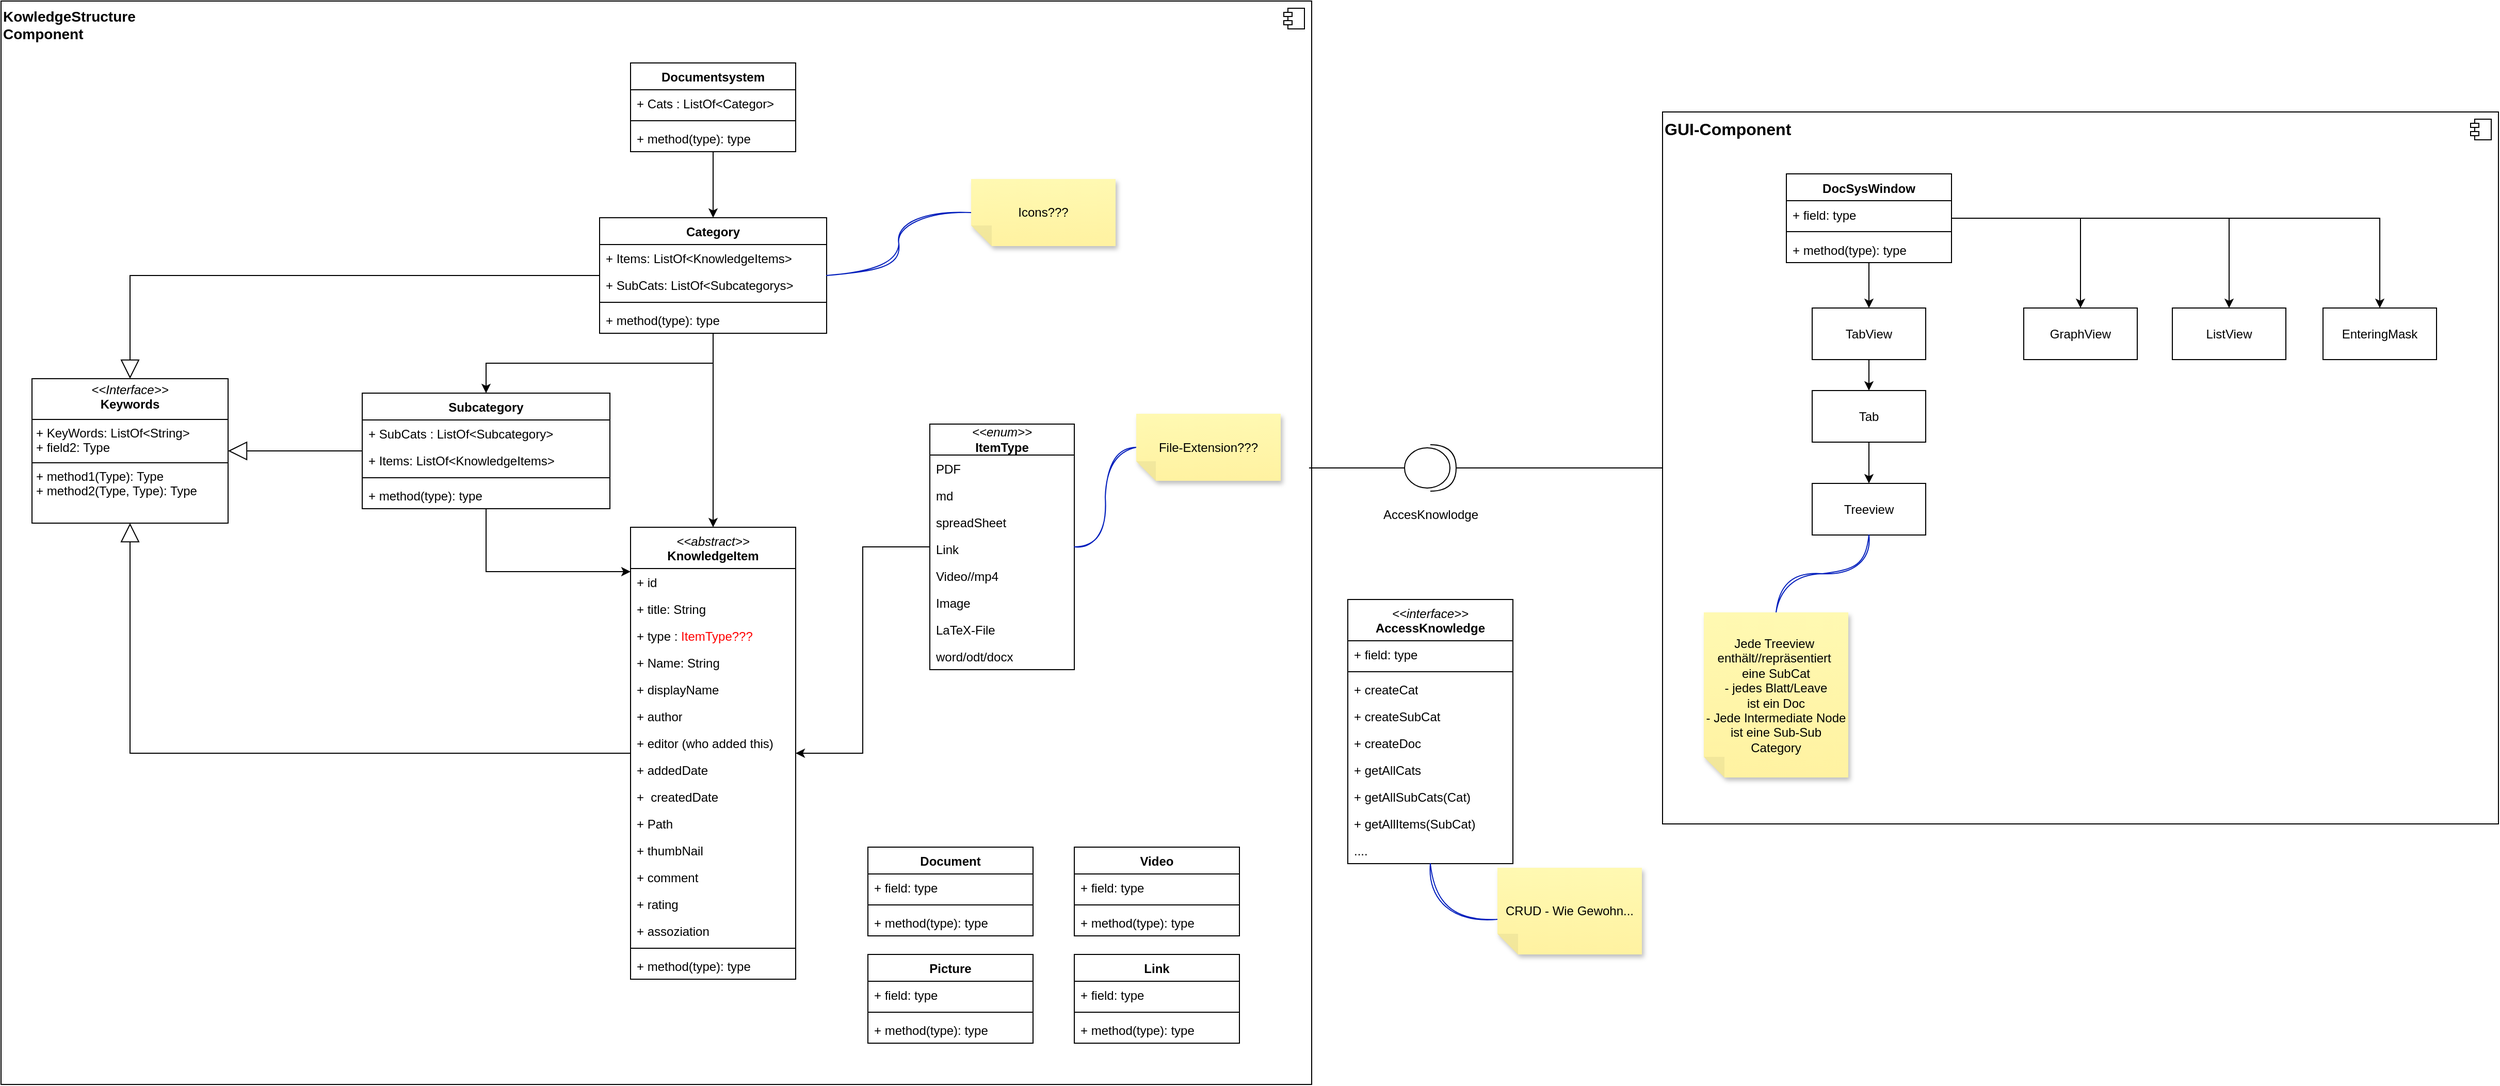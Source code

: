 <mxfile version="27.0.9">
  <diagram name="Seite-1" id="yLauqGtEL20_dk4bu9VN">
    <mxGraphModel dx="2328" dy="885" grid="1" gridSize="10" guides="1" tooltips="1" connect="1" arrows="1" fold="1" page="1" pageScale="1" pageWidth="827" pageHeight="1169" math="0" shadow="0">
      <root>
        <mxCell id="0" />
        <mxCell id="1" parent="0" />
        <mxCell id="9ssjWI3ar4-HtduCT_08-102" value="" style="group" vertex="1" connectable="0" parent="1">
          <mxGeometry x="1350" y="217.5" width="810" height="690" as="geometry" />
        </mxCell>
        <mxCell id="9ssjWI3ar4-HtduCT_08-100" value="&lt;b&gt;&lt;font style=&quot;font-size: 16px;&quot;&gt;GUI-Component&lt;/font&gt;&lt;/b&gt;" style="html=1;dropTarget=0;whiteSpace=wrap;align=left;verticalAlign=top;" vertex="1" parent="9ssjWI3ar4-HtduCT_08-102">
          <mxGeometry width="810" height="690" as="geometry" />
        </mxCell>
        <mxCell id="9ssjWI3ar4-HtduCT_08-101" value="" style="shape=module;jettyWidth=8;jettyHeight=4;" vertex="1" parent="9ssjWI3ar4-HtduCT_08-100">
          <mxGeometry x="1" width="20" height="20" relative="1" as="geometry">
            <mxPoint x="-27" y="7" as="offset" />
          </mxGeometry>
        </mxCell>
        <mxCell id="9ssjWI3ar4-HtduCT_08-85" style="edgeStyle=orthogonalEdgeStyle;rounded=0;orthogonalLoop=1;jettySize=auto;html=1;" edge="1" parent="9ssjWI3ar4-HtduCT_08-102" source="9ssjWI3ar4-HtduCT_08-78" target="9ssjWI3ar4-HtduCT_08-82">
          <mxGeometry relative="1" as="geometry" />
        </mxCell>
        <mxCell id="9ssjWI3ar4-HtduCT_08-90" style="edgeStyle=orthogonalEdgeStyle;rounded=0;orthogonalLoop=1;jettySize=auto;html=1;" edge="1" parent="9ssjWI3ar4-HtduCT_08-102" source="9ssjWI3ar4-HtduCT_08-78" target="9ssjWI3ar4-HtduCT_08-89">
          <mxGeometry relative="1" as="geometry" />
        </mxCell>
        <mxCell id="9ssjWI3ar4-HtduCT_08-94" style="edgeStyle=orthogonalEdgeStyle;rounded=0;orthogonalLoop=1;jettySize=auto;html=1;" edge="1" parent="9ssjWI3ar4-HtduCT_08-102" source="9ssjWI3ar4-HtduCT_08-78" target="9ssjWI3ar4-HtduCT_08-93">
          <mxGeometry relative="1" as="geometry" />
        </mxCell>
        <mxCell id="9ssjWI3ar4-HtduCT_08-96" style="edgeStyle=orthogonalEdgeStyle;rounded=0;orthogonalLoop=1;jettySize=auto;html=1;" edge="1" parent="9ssjWI3ar4-HtduCT_08-102" source="9ssjWI3ar4-HtduCT_08-78" target="9ssjWI3ar4-HtduCT_08-95">
          <mxGeometry relative="1" as="geometry" />
        </mxCell>
        <mxCell id="9ssjWI3ar4-HtduCT_08-78" value="DocSysWindow" style="swimlane;fontStyle=1;align=center;verticalAlign=top;childLayout=stackLayout;horizontal=1;startSize=26;horizontalStack=0;resizeParent=1;resizeParentMax=0;resizeLast=0;collapsible=1;marginBottom=0;whiteSpace=wrap;html=1;" vertex="1" parent="9ssjWI3ar4-HtduCT_08-102">
          <mxGeometry x="120" y="60" width="160" height="86" as="geometry" />
        </mxCell>
        <mxCell id="9ssjWI3ar4-HtduCT_08-79" value="+ field: type" style="text;strokeColor=none;fillColor=none;align=left;verticalAlign=top;spacingLeft=4;spacingRight=4;overflow=hidden;rotatable=0;points=[[0,0.5],[1,0.5]];portConstraint=eastwest;whiteSpace=wrap;html=1;" vertex="1" parent="9ssjWI3ar4-HtduCT_08-78">
          <mxGeometry y="26" width="160" height="26" as="geometry" />
        </mxCell>
        <mxCell id="9ssjWI3ar4-HtduCT_08-80" value="" style="line;strokeWidth=1;fillColor=none;align=left;verticalAlign=middle;spacingTop=-1;spacingLeft=3;spacingRight=3;rotatable=0;labelPosition=right;points=[];portConstraint=eastwest;strokeColor=inherit;" vertex="1" parent="9ssjWI3ar4-HtduCT_08-78">
          <mxGeometry y="52" width="160" height="8" as="geometry" />
        </mxCell>
        <mxCell id="9ssjWI3ar4-HtduCT_08-81" value="+ method(type): type" style="text;strokeColor=none;fillColor=none;align=left;verticalAlign=top;spacingLeft=4;spacingRight=4;overflow=hidden;rotatable=0;points=[[0,0.5],[1,0.5]];portConstraint=eastwest;whiteSpace=wrap;html=1;" vertex="1" parent="9ssjWI3ar4-HtduCT_08-78">
          <mxGeometry y="60" width="160" height="26" as="geometry" />
        </mxCell>
        <mxCell id="9ssjWI3ar4-HtduCT_08-86" style="edgeStyle=orthogonalEdgeStyle;rounded=0;orthogonalLoop=1;jettySize=auto;html=1;" edge="1" parent="9ssjWI3ar4-HtduCT_08-102" source="9ssjWI3ar4-HtduCT_08-82" target="9ssjWI3ar4-HtduCT_08-83">
          <mxGeometry relative="1" as="geometry" />
        </mxCell>
        <mxCell id="9ssjWI3ar4-HtduCT_08-82" value="TabView" style="html=1;whiteSpace=wrap;" vertex="1" parent="9ssjWI3ar4-HtduCT_08-102">
          <mxGeometry x="145" y="190" width="110" height="50" as="geometry" />
        </mxCell>
        <mxCell id="9ssjWI3ar4-HtduCT_08-87" style="edgeStyle=orthogonalEdgeStyle;rounded=0;orthogonalLoop=1;jettySize=auto;html=1;" edge="1" parent="9ssjWI3ar4-HtduCT_08-102" source="9ssjWI3ar4-HtduCT_08-83" target="9ssjWI3ar4-HtduCT_08-84">
          <mxGeometry relative="1" as="geometry" />
        </mxCell>
        <mxCell id="9ssjWI3ar4-HtduCT_08-83" value="Tab" style="html=1;whiteSpace=wrap;" vertex="1" parent="9ssjWI3ar4-HtduCT_08-102">
          <mxGeometry x="145" y="270" width="110" height="50" as="geometry" />
        </mxCell>
        <mxCell id="9ssjWI3ar4-HtduCT_08-84" value="Treeview" style="html=1;whiteSpace=wrap;" vertex="1" parent="9ssjWI3ar4-HtduCT_08-102">
          <mxGeometry x="145" y="360" width="110" height="50" as="geometry" />
        </mxCell>
        <mxCell id="9ssjWI3ar4-HtduCT_08-91" style="rounded=0;orthogonalLoop=1;jettySize=auto;html=1;endArrow=none;startFill=0;edgeStyle=orthogonalEdgeStyle;curved=1;fillColor=#0050ef;strokeColor=#001DBC;sketch=1;curveFitting=1;jiggle=2;" edge="1" parent="9ssjWI3ar4-HtduCT_08-102" source="9ssjWI3ar4-HtduCT_08-88" target="9ssjWI3ar4-HtduCT_08-84">
          <mxGeometry relative="1" as="geometry" />
        </mxCell>
        <mxCell id="9ssjWI3ar4-HtduCT_08-88" value="Jede Treeview&amp;nbsp;&lt;div&gt;enthält//repräsentiert&amp;nbsp;&lt;/div&gt;&lt;div&gt;eine SubCat&lt;/div&gt;&lt;div&gt;- jedes Blatt/Leave&lt;/div&gt;&lt;div&gt;ist ein Doc&lt;/div&gt;&lt;div&gt;- Jede Intermediate Node ist eine Sub-Sub Category&lt;/div&gt;" style="shape=note;whiteSpace=wrap;html=1;backgroundOutline=1;fontColor=#000000;darkOpacity=0.05;fillColor=#FFF9B2;strokeColor=none;fillStyle=solid;direction=west;gradientDirection=north;gradientColor=#FFF2A1;shadow=1;size=20;pointerEvents=1;" vertex="1" parent="9ssjWI3ar4-HtduCT_08-102">
          <mxGeometry x="40" y="485" width="140" height="160" as="geometry" />
        </mxCell>
        <mxCell id="9ssjWI3ar4-HtduCT_08-89" value="GraphView" style="html=1;whiteSpace=wrap;" vertex="1" parent="9ssjWI3ar4-HtduCT_08-102">
          <mxGeometry x="350" y="190" width="110" height="50" as="geometry" />
        </mxCell>
        <mxCell id="9ssjWI3ar4-HtduCT_08-93" value="ListView" style="html=1;whiteSpace=wrap;" vertex="1" parent="9ssjWI3ar4-HtduCT_08-102">
          <mxGeometry x="494" y="190" width="110" height="50" as="geometry" />
        </mxCell>
        <mxCell id="9ssjWI3ar4-HtduCT_08-95" value="EnteringMask" style="html=1;whiteSpace=wrap;" vertex="1" parent="9ssjWI3ar4-HtduCT_08-102">
          <mxGeometry x="640" y="190" width="110" height="50" as="geometry" />
        </mxCell>
        <mxCell id="9ssjWI3ar4-HtduCT_08-103" value="" style="group" vertex="1" connectable="0" parent="1">
          <mxGeometry x="-260" y="110" width="1270" height="1050" as="geometry" />
        </mxCell>
        <mxCell id="9ssjWI3ar4-HtduCT_08-76" value="&lt;font style=&quot;font-size: 14px;&quot;&gt;&lt;b&gt;KowledgeStructure&lt;/b&gt;&lt;/font&gt;&lt;div&gt;&lt;font style=&quot;font-size: 14px;&quot;&gt;&lt;b&gt;Component&lt;/b&gt;&lt;/font&gt;&lt;/div&gt;" style="html=1;dropTarget=0;whiteSpace=wrap;align=left;verticalAlign=top;" vertex="1" parent="9ssjWI3ar4-HtduCT_08-103">
          <mxGeometry width="1270" height="1050" as="geometry" />
        </mxCell>
        <mxCell id="9ssjWI3ar4-HtduCT_08-77" value="" style="shape=module;jettyWidth=8;jettyHeight=4;" vertex="1" parent="9ssjWI3ar4-HtduCT_08-76">
          <mxGeometry x="1" width="20" height="20" relative="1" as="geometry">
            <mxPoint x="-27" y="7" as="offset" />
          </mxGeometry>
        </mxCell>
        <mxCell id="9ssjWI3ar4-HtduCT_08-33" style="edgeStyle=orthogonalEdgeStyle;rounded=0;orthogonalLoop=1;jettySize=auto;html=1;" edge="1" parent="9ssjWI3ar4-HtduCT_08-103" source="9ssjWI3ar4-HtduCT_08-1" target="9ssjWI3ar4-HtduCT_08-5">
          <mxGeometry relative="1" as="geometry" />
        </mxCell>
        <mxCell id="9ssjWI3ar4-HtduCT_08-1" value="Documentsystem" style="swimlane;fontStyle=1;align=center;verticalAlign=top;childLayout=stackLayout;horizontal=1;startSize=26;horizontalStack=0;resizeParent=1;resizeParentMax=0;resizeLast=0;collapsible=1;marginBottom=0;whiteSpace=wrap;html=1;" vertex="1" parent="9ssjWI3ar4-HtduCT_08-103">
          <mxGeometry x="610" y="60" width="160" height="86" as="geometry" />
        </mxCell>
        <mxCell id="9ssjWI3ar4-HtduCT_08-2" value="+ Cats : ListOf&amp;lt;Categor&amp;gt;" style="text;strokeColor=none;fillColor=none;align=left;verticalAlign=top;spacingLeft=4;spacingRight=4;overflow=hidden;rotatable=0;points=[[0,0.5],[1,0.5]];portConstraint=eastwest;whiteSpace=wrap;html=1;" vertex="1" parent="9ssjWI3ar4-HtduCT_08-1">
          <mxGeometry y="26" width="160" height="26" as="geometry" />
        </mxCell>
        <mxCell id="9ssjWI3ar4-HtduCT_08-3" value="" style="line;strokeWidth=1;fillColor=none;align=left;verticalAlign=middle;spacingTop=-1;spacingLeft=3;spacingRight=3;rotatable=0;labelPosition=right;points=[];portConstraint=eastwest;strokeColor=inherit;" vertex="1" parent="9ssjWI3ar4-HtduCT_08-1">
          <mxGeometry y="52" width="160" height="8" as="geometry" />
        </mxCell>
        <mxCell id="9ssjWI3ar4-HtduCT_08-4" value="+ method(type): type" style="text;strokeColor=none;fillColor=none;align=left;verticalAlign=top;spacingLeft=4;spacingRight=4;overflow=hidden;rotatable=0;points=[[0,0.5],[1,0.5]];portConstraint=eastwest;whiteSpace=wrap;html=1;" vertex="1" parent="9ssjWI3ar4-HtduCT_08-1">
          <mxGeometry y="60" width="160" height="26" as="geometry" />
        </mxCell>
        <mxCell id="9ssjWI3ar4-HtduCT_08-34" style="edgeStyle=orthogonalEdgeStyle;rounded=0;orthogonalLoop=1;jettySize=auto;html=1;" edge="1" parent="9ssjWI3ar4-HtduCT_08-103" source="9ssjWI3ar4-HtduCT_08-5" target="9ssjWI3ar4-HtduCT_08-13">
          <mxGeometry relative="1" as="geometry" />
        </mxCell>
        <mxCell id="9ssjWI3ar4-HtduCT_08-35" style="edgeStyle=orthogonalEdgeStyle;rounded=0;orthogonalLoop=1;jettySize=auto;html=1;" edge="1" parent="9ssjWI3ar4-HtduCT_08-103" source="9ssjWI3ar4-HtduCT_08-5" target="9ssjWI3ar4-HtduCT_08-9">
          <mxGeometry relative="1" as="geometry" />
        </mxCell>
        <mxCell id="9ssjWI3ar4-HtduCT_08-65" style="edgeStyle=orthogonalEdgeStyle;rounded=0;orthogonalLoop=1;jettySize=auto;html=1;endArrow=block;endFill=0;endSize=16;" edge="1" parent="9ssjWI3ar4-HtduCT_08-103" source="9ssjWI3ar4-HtduCT_08-5" target="9ssjWI3ar4-HtduCT_08-64">
          <mxGeometry relative="1" as="geometry" />
        </mxCell>
        <mxCell id="9ssjWI3ar4-HtduCT_08-5" value="Category" style="swimlane;fontStyle=1;align=center;verticalAlign=top;childLayout=stackLayout;horizontal=1;startSize=26;horizontalStack=0;resizeParent=1;resizeParentMax=0;resizeLast=0;collapsible=1;marginBottom=0;whiteSpace=wrap;html=1;" vertex="1" parent="9ssjWI3ar4-HtduCT_08-103">
          <mxGeometry x="580" y="210" width="220" height="112" as="geometry" />
        </mxCell>
        <mxCell id="9ssjWI3ar4-HtduCT_08-6" value="+ Items: ListOf&amp;lt;KnowledgeItems&amp;gt;" style="text;strokeColor=none;fillColor=none;align=left;verticalAlign=top;spacingLeft=4;spacingRight=4;overflow=hidden;rotatable=0;points=[[0,0.5],[1,0.5]];portConstraint=eastwest;whiteSpace=wrap;html=1;" vertex="1" parent="9ssjWI3ar4-HtduCT_08-5">
          <mxGeometry y="26" width="220" height="26" as="geometry" />
        </mxCell>
        <mxCell id="9ssjWI3ar4-HtduCT_08-36" value="+ SubCats: ListOf&amp;lt;Subcategorys&amp;gt;" style="text;strokeColor=none;fillColor=none;align=left;verticalAlign=top;spacingLeft=4;spacingRight=4;overflow=hidden;rotatable=0;points=[[0,0.5],[1,0.5]];portConstraint=eastwest;whiteSpace=wrap;html=1;" vertex="1" parent="9ssjWI3ar4-HtduCT_08-5">
          <mxGeometry y="52" width="220" height="26" as="geometry" />
        </mxCell>
        <mxCell id="9ssjWI3ar4-HtduCT_08-7" value="" style="line;strokeWidth=1;fillColor=none;align=left;verticalAlign=middle;spacingTop=-1;spacingLeft=3;spacingRight=3;rotatable=0;labelPosition=right;points=[];portConstraint=eastwest;strokeColor=inherit;" vertex="1" parent="9ssjWI3ar4-HtduCT_08-5">
          <mxGeometry y="78" width="220" height="8" as="geometry" />
        </mxCell>
        <mxCell id="9ssjWI3ar4-HtduCT_08-8" value="+ method(type): type" style="text;strokeColor=none;fillColor=none;align=left;verticalAlign=top;spacingLeft=4;spacingRight=4;overflow=hidden;rotatable=0;points=[[0,0.5],[1,0.5]];portConstraint=eastwest;whiteSpace=wrap;html=1;" vertex="1" parent="9ssjWI3ar4-HtduCT_08-5">
          <mxGeometry y="86" width="220" height="26" as="geometry" />
        </mxCell>
        <mxCell id="9ssjWI3ar4-HtduCT_08-38" style="edgeStyle=orthogonalEdgeStyle;rounded=0;orthogonalLoop=1;jettySize=auto;html=1;" edge="1" parent="9ssjWI3ar4-HtduCT_08-103" source="9ssjWI3ar4-HtduCT_08-9" target="9ssjWI3ar4-HtduCT_08-13">
          <mxGeometry relative="1" as="geometry">
            <Array as="points">
              <mxPoint x="470" y="553" />
            </Array>
          </mxGeometry>
        </mxCell>
        <mxCell id="9ssjWI3ar4-HtduCT_08-66" style="edgeStyle=orthogonalEdgeStyle;rounded=0;orthogonalLoop=1;jettySize=auto;html=1;endArrow=block;endFill=0;endSize=16;" edge="1" parent="9ssjWI3ar4-HtduCT_08-103" source="9ssjWI3ar4-HtduCT_08-9" target="9ssjWI3ar4-HtduCT_08-64">
          <mxGeometry relative="1" as="geometry" />
        </mxCell>
        <mxCell id="9ssjWI3ar4-HtduCT_08-9" value="Subcategory" style="swimlane;fontStyle=1;align=center;verticalAlign=top;childLayout=stackLayout;horizontal=1;startSize=26;horizontalStack=0;resizeParent=1;resizeParentMax=0;resizeLast=0;collapsible=1;marginBottom=0;whiteSpace=wrap;html=1;" vertex="1" parent="9ssjWI3ar4-HtduCT_08-103">
          <mxGeometry x="350" y="380" width="240" height="112" as="geometry" />
        </mxCell>
        <mxCell id="9ssjWI3ar4-HtduCT_08-10" value="+ SubCats : ListOf&amp;lt;Subcategory&amp;gt;" style="text;strokeColor=none;fillColor=none;align=left;verticalAlign=top;spacingLeft=4;spacingRight=4;overflow=hidden;rotatable=0;points=[[0,0.5],[1,0.5]];portConstraint=eastwest;whiteSpace=wrap;html=1;" vertex="1" parent="9ssjWI3ar4-HtduCT_08-9">
          <mxGeometry y="26" width="240" height="26" as="geometry" />
        </mxCell>
        <mxCell id="9ssjWI3ar4-HtduCT_08-37" value="+ Items: ListOf&amp;lt;KnowledgeItems&amp;gt;" style="text;strokeColor=none;fillColor=none;align=left;verticalAlign=top;spacingLeft=4;spacingRight=4;overflow=hidden;rotatable=0;points=[[0,0.5],[1,0.5]];portConstraint=eastwest;whiteSpace=wrap;html=1;" vertex="1" parent="9ssjWI3ar4-HtduCT_08-9">
          <mxGeometry y="52" width="240" height="26" as="geometry" />
        </mxCell>
        <mxCell id="9ssjWI3ar4-HtduCT_08-11" value="" style="line;strokeWidth=1;fillColor=none;align=left;verticalAlign=middle;spacingTop=-1;spacingLeft=3;spacingRight=3;rotatable=0;labelPosition=right;points=[];portConstraint=eastwest;strokeColor=inherit;" vertex="1" parent="9ssjWI3ar4-HtduCT_08-9">
          <mxGeometry y="78" width="240" height="8" as="geometry" />
        </mxCell>
        <mxCell id="9ssjWI3ar4-HtduCT_08-12" value="+ method(type): type" style="text;strokeColor=none;fillColor=none;align=left;verticalAlign=top;spacingLeft=4;spacingRight=4;overflow=hidden;rotatable=0;points=[[0,0.5],[1,0.5]];portConstraint=eastwest;whiteSpace=wrap;html=1;" vertex="1" parent="9ssjWI3ar4-HtduCT_08-9">
          <mxGeometry y="86" width="240" height="26" as="geometry" />
        </mxCell>
        <mxCell id="9ssjWI3ar4-HtduCT_08-67" style="edgeStyle=orthogonalEdgeStyle;rounded=0;orthogonalLoop=1;jettySize=auto;html=1;endArrow=block;endFill=0;endSize=16;" edge="1" parent="9ssjWI3ar4-HtduCT_08-103" source="9ssjWI3ar4-HtduCT_08-13" target="9ssjWI3ar4-HtduCT_08-64">
          <mxGeometry relative="1" as="geometry" />
        </mxCell>
        <mxCell id="9ssjWI3ar4-HtduCT_08-13" value="&lt;div&gt;&lt;i style=&quot;font-weight: normal;&quot;&gt;&amp;lt;&amp;lt;abstract&amp;gt;&amp;gt;&lt;/i&gt;&lt;/div&gt;KnowledgeItem" style="swimlane;fontStyle=1;align=center;verticalAlign=top;childLayout=stackLayout;horizontal=1;startSize=40;horizontalStack=0;resizeParent=1;resizeParentMax=0;resizeLast=0;collapsible=1;marginBottom=0;whiteSpace=wrap;html=1;" vertex="1" parent="9ssjWI3ar4-HtduCT_08-103">
          <mxGeometry x="610" y="510" width="160" height="438" as="geometry" />
        </mxCell>
        <mxCell id="9ssjWI3ar4-HtduCT_08-52" value="+ id" style="text;strokeColor=none;fillColor=none;align=left;verticalAlign=top;spacingLeft=4;spacingRight=4;overflow=hidden;rotatable=0;points=[[0,0.5],[1,0.5]];portConstraint=eastwest;whiteSpace=wrap;html=1;" vertex="1" parent="9ssjWI3ar4-HtduCT_08-13">
          <mxGeometry y="40" width="160" height="26" as="geometry" />
        </mxCell>
        <mxCell id="9ssjWI3ar4-HtduCT_08-14" value="+ title: String" style="text;strokeColor=none;fillColor=none;align=left;verticalAlign=top;spacingLeft=4;spacingRight=4;overflow=hidden;rotatable=0;points=[[0,0.5],[1,0.5]];portConstraint=eastwest;whiteSpace=wrap;html=1;" vertex="1" parent="9ssjWI3ar4-HtduCT_08-13">
          <mxGeometry y="66" width="160" height="26" as="geometry" />
        </mxCell>
        <mxCell id="9ssjWI3ar4-HtduCT_08-39" value="+ type : &lt;font style=&quot;color: rgb(255, 0, 0);&quot;&gt;ItemType???&lt;/font&gt;" style="text;strokeColor=none;fillColor=none;align=left;verticalAlign=top;spacingLeft=4;spacingRight=4;overflow=hidden;rotatable=0;points=[[0,0.5],[1,0.5]];portConstraint=eastwest;whiteSpace=wrap;html=1;" vertex="1" parent="9ssjWI3ar4-HtduCT_08-13">
          <mxGeometry y="92" width="160" height="26" as="geometry" />
        </mxCell>
        <mxCell id="9ssjWI3ar4-HtduCT_08-50" value="+ Name: String" style="text;strokeColor=none;fillColor=none;align=left;verticalAlign=top;spacingLeft=4;spacingRight=4;overflow=hidden;rotatable=0;points=[[0,0.5],[1,0.5]];portConstraint=eastwest;whiteSpace=wrap;html=1;" vertex="1" parent="9ssjWI3ar4-HtduCT_08-13">
          <mxGeometry y="118" width="160" height="26" as="geometry" />
        </mxCell>
        <mxCell id="9ssjWI3ar4-HtduCT_08-51" value="+ displayName" style="text;strokeColor=none;fillColor=none;align=left;verticalAlign=top;spacingLeft=4;spacingRight=4;overflow=hidden;rotatable=0;points=[[0,0.5],[1,0.5]];portConstraint=eastwest;whiteSpace=wrap;html=1;" vertex="1" parent="9ssjWI3ar4-HtduCT_08-13">
          <mxGeometry y="144" width="160" height="26" as="geometry" />
        </mxCell>
        <mxCell id="9ssjWI3ar4-HtduCT_08-53" value="+ author" style="text;strokeColor=none;fillColor=none;align=left;verticalAlign=top;spacingLeft=4;spacingRight=4;overflow=hidden;rotatable=0;points=[[0,0.5],[1,0.5]];portConstraint=eastwest;whiteSpace=wrap;html=1;" vertex="1" parent="9ssjWI3ar4-HtduCT_08-13">
          <mxGeometry y="170" width="160" height="26" as="geometry" />
        </mxCell>
        <mxCell id="9ssjWI3ar4-HtduCT_08-57" value="+ editor (who added this)" style="text;strokeColor=none;fillColor=none;align=left;verticalAlign=top;spacingLeft=4;spacingRight=4;overflow=hidden;rotatable=0;points=[[0,0.5],[1,0.5]];portConstraint=eastwest;whiteSpace=wrap;html=1;" vertex="1" parent="9ssjWI3ar4-HtduCT_08-13">
          <mxGeometry y="196" width="160" height="26" as="geometry" />
        </mxCell>
        <mxCell id="9ssjWI3ar4-HtduCT_08-58" value="+ addedDate" style="text;strokeColor=none;fillColor=none;align=left;verticalAlign=top;spacingLeft=4;spacingRight=4;overflow=hidden;rotatable=0;points=[[0,0.5],[1,0.5]];portConstraint=eastwest;whiteSpace=wrap;html=1;" vertex="1" parent="9ssjWI3ar4-HtduCT_08-13">
          <mxGeometry y="222" width="160" height="26" as="geometry" />
        </mxCell>
        <mxCell id="9ssjWI3ar4-HtduCT_08-59" value="+&amp;nbsp; createdDate" style="text;strokeColor=none;fillColor=none;align=left;verticalAlign=top;spacingLeft=4;spacingRight=4;overflow=hidden;rotatable=0;points=[[0,0.5],[1,0.5]];portConstraint=eastwest;whiteSpace=wrap;html=1;" vertex="1" parent="9ssjWI3ar4-HtduCT_08-13">
          <mxGeometry y="248" width="160" height="26" as="geometry" />
        </mxCell>
        <mxCell id="9ssjWI3ar4-HtduCT_08-68" value="+ Path" style="text;strokeColor=none;fillColor=none;align=left;verticalAlign=top;spacingLeft=4;spacingRight=4;overflow=hidden;rotatable=0;points=[[0,0.5],[1,0.5]];portConstraint=eastwest;whiteSpace=wrap;html=1;" vertex="1" parent="9ssjWI3ar4-HtduCT_08-13">
          <mxGeometry y="274" width="160" height="26" as="geometry" />
        </mxCell>
        <mxCell id="9ssjWI3ar4-HtduCT_08-69" value="+ thumbNail" style="text;strokeColor=none;fillColor=none;align=left;verticalAlign=top;spacingLeft=4;spacingRight=4;overflow=hidden;rotatable=0;points=[[0,0.5],[1,0.5]];portConstraint=eastwest;whiteSpace=wrap;html=1;" vertex="1" parent="9ssjWI3ar4-HtduCT_08-13">
          <mxGeometry y="300" width="160" height="26" as="geometry" />
        </mxCell>
        <mxCell id="9ssjWI3ar4-HtduCT_08-70" value="+ comment" style="text;strokeColor=none;fillColor=none;align=left;verticalAlign=top;spacingLeft=4;spacingRight=4;overflow=hidden;rotatable=0;points=[[0,0.5],[1,0.5]];portConstraint=eastwest;whiteSpace=wrap;html=1;" vertex="1" parent="9ssjWI3ar4-HtduCT_08-13">
          <mxGeometry y="326" width="160" height="26" as="geometry" />
        </mxCell>
        <mxCell id="9ssjWI3ar4-HtduCT_08-71" value="+ rating" style="text;strokeColor=none;fillColor=none;align=left;verticalAlign=top;spacingLeft=4;spacingRight=4;overflow=hidden;rotatable=0;points=[[0,0.5],[1,0.5]];portConstraint=eastwest;whiteSpace=wrap;html=1;" vertex="1" parent="9ssjWI3ar4-HtduCT_08-13">
          <mxGeometry y="352" width="160" height="26" as="geometry" />
        </mxCell>
        <mxCell id="9ssjWI3ar4-HtduCT_08-72" value="+ assoziation" style="text;strokeColor=none;fillColor=none;align=left;verticalAlign=top;spacingLeft=4;spacingRight=4;overflow=hidden;rotatable=0;points=[[0,0.5],[1,0.5]];portConstraint=eastwest;whiteSpace=wrap;html=1;" vertex="1" parent="9ssjWI3ar4-HtduCT_08-13">
          <mxGeometry y="378" width="160" height="26" as="geometry" />
        </mxCell>
        <mxCell id="9ssjWI3ar4-HtduCT_08-15" value="" style="line;strokeWidth=1;fillColor=none;align=left;verticalAlign=middle;spacingTop=-1;spacingLeft=3;spacingRight=3;rotatable=0;labelPosition=right;points=[];portConstraint=eastwest;strokeColor=inherit;" vertex="1" parent="9ssjWI3ar4-HtduCT_08-13">
          <mxGeometry y="404" width="160" height="8" as="geometry" />
        </mxCell>
        <mxCell id="9ssjWI3ar4-HtduCT_08-16" value="+ method(type): type" style="text;strokeColor=none;fillColor=none;align=left;verticalAlign=top;spacingLeft=4;spacingRight=4;overflow=hidden;rotatable=0;points=[[0,0.5],[1,0.5]];portConstraint=eastwest;whiteSpace=wrap;html=1;" vertex="1" parent="9ssjWI3ar4-HtduCT_08-13">
          <mxGeometry y="412" width="160" height="26" as="geometry" />
        </mxCell>
        <mxCell id="9ssjWI3ar4-HtduCT_08-17" value="Document" style="swimlane;fontStyle=1;align=center;verticalAlign=top;childLayout=stackLayout;horizontal=1;startSize=26;horizontalStack=0;resizeParent=1;resizeParentMax=0;resizeLast=0;collapsible=1;marginBottom=0;whiteSpace=wrap;html=1;" vertex="1" parent="9ssjWI3ar4-HtduCT_08-103">
          <mxGeometry x="840" y="820" width="160" height="86" as="geometry" />
        </mxCell>
        <mxCell id="9ssjWI3ar4-HtduCT_08-18" value="+ field: type" style="text;strokeColor=none;fillColor=none;align=left;verticalAlign=top;spacingLeft=4;spacingRight=4;overflow=hidden;rotatable=0;points=[[0,0.5],[1,0.5]];portConstraint=eastwest;whiteSpace=wrap;html=1;" vertex="1" parent="9ssjWI3ar4-HtduCT_08-17">
          <mxGeometry y="26" width="160" height="26" as="geometry" />
        </mxCell>
        <mxCell id="9ssjWI3ar4-HtduCT_08-19" value="" style="line;strokeWidth=1;fillColor=none;align=left;verticalAlign=middle;spacingTop=-1;spacingLeft=3;spacingRight=3;rotatable=0;labelPosition=right;points=[];portConstraint=eastwest;strokeColor=inherit;" vertex="1" parent="9ssjWI3ar4-HtduCT_08-17">
          <mxGeometry y="52" width="160" height="8" as="geometry" />
        </mxCell>
        <mxCell id="9ssjWI3ar4-HtduCT_08-20" value="+ method(type): type" style="text;strokeColor=none;fillColor=none;align=left;verticalAlign=top;spacingLeft=4;spacingRight=4;overflow=hidden;rotatable=0;points=[[0,0.5],[1,0.5]];portConstraint=eastwest;whiteSpace=wrap;html=1;" vertex="1" parent="9ssjWI3ar4-HtduCT_08-17">
          <mxGeometry y="60" width="160" height="26" as="geometry" />
        </mxCell>
        <mxCell id="9ssjWI3ar4-HtduCT_08-21" value="Link" style="swimlane;fontStyle=1;align=center;verticalAlign=top;childLayout=stackLayout;horizontal=1;startSize=26;horizontalStack=0;resizeParent=1;resizeParentMax=0;resizeLast=0;collapsible=1;marginBottom=0;whiteSpace=wrap;html=1;" vertex="1" parent="9ssjWI3ar4-HtduCT_08-103">
          <mxGeometry x="1040" y="924" width="160" height="86" as="geometry" />
        </mxCell>
        <mxCell id="9ssjWI3ar4-HtduCT_08-22" value="+ field: type" style="text;strokeColor=none;fillColor=none;align=left;verticalAlign=top;spacingLeft=4;spacingRight=4;overflow=hidden;rotatable=0;points=[[0,0.5],[1,0.5]];portConstraint=eastwest;whiteSpace=wrap;html=1;" vertex="1" parent="9ssjWI3ar4-HtduCT_08-21">
          <mxGeometry y="26" width="160" height="26" as="geometry" />
        </mxCell>
        <mxCell id="9ssjWI3ar4-HtduCT_08-23" value="" style="line;strokeWidth=1;fillColor=none;align=left;verticalAlign=middle;spacingTop=-1;spacingLeft=3;spacingRight=3;rotatable=0;labelPosition=right;points=[];portConstraint=eastwest;strokeColor=inherit;" vertex="1" parent="9ssjWI3ar4-HtduCT_08-21">
          <mxGeometry y="52" width="160" height="8" as="geometry" />
        </mxCell>
        <mxCell id="9ssjWI3ar4-HtduCT_08-24" value="+ method(type): type" style="text;strokeColor=none;fillColor=none;align=left;verticalAlign=top;spacingLeft=4;spacingRight=4;overflow=hidden;rotatable=0;points=[[0,0.5],[1,0.5]];portConstraint=eastwest;whiteSpace=wrap;html=1;" vertex="1" parent="9ssjWI3ar4-HtduCT_08-21">
          <mxGeometry y="60" width="160" height="26" as="geometry" />
        </mxCell>
        <mxCell id="9ssjWI3ar4-HtduCT_08-25" value="Picture" style="swimlane;fontStyle=1;align=center;verticalAlign=top;childLayout=stackLayout;horizontal=1;startSize=26;horizontalStack=0;resizeParent=1;resizeParentMax=0;resizeLast=0;collapsible=1;marginBottom=0;whiteSpace=wrap;html=1;" vertex="1" parent="9ssjWI3ar4-HtduCT_08-103">
          <mxGeometry x="840" y="924" width="160" height="86" as="geometry" />
        </mxCell>
        <mxCell id="9ssjWI3ar4-HtduCT_08-26" value="+ field: type" style="text;strokeColor=none;fillColor=none;align=left;verticalAlign=top;spacingLeft=4;spacingRight=4;overflow=hidden;rotatable=0;points=[[0,0.5],[1,0.5]];portConstraint=eastwest;whiteSpace=wrap;html=1;" vertex="1" parent="9ssjWI3ar4-HtduCT_08-25">
          <mxGeometry y="26" width="160" height="26" as="geometry" />
        </mxCell>
        <mxCell id="9ssjWI3ar4-HtduCT_08-27" value="" style="line;strokeWidth=1;fillColor=none;align=left;verticalAlign=middle;spacingTop=-1;spacingLeft=3;spacingRight=3;rotatable=0;labelPosition=right;points=[];portConstraint=eastwest;strokeColor=inherit;" vertex="1" parent="9ssjWI3ar4-HtduCT_08-25">
          <mxGeometry y="52" width="160" height="8" as="geometry" />
        </mxCell>
        <mxCell id="9ssjWI3ar4-HtduCT_08-28" value="+ method(type): type" style="text;strokeColor=none;fillColor=none;align=left;verticalAlign=top;spacingLeft=4;spacingRight=4;overflow=hidden;rotatable=0;points=[[0,0.5],[1,0.5]];portConstraint=eastwest;whiteSpace=wrap;html=1;" vertex="1" parent="9ssjWI3ar4-HtduCT_08-25">
          <mxGeometry y="60" width="160" height="26" as="geometry" />
        </mxCell>
        <mxCell id="9ssjWI3ar4-HtduCT_08-29" value="Video" style="swimlane;fontStyle=1;align=center;verticalAlign=top;childLayout=stackLayout;horizontal=1;startSize=26;horizontalStack=0;resizeParent=1;resizeParentMax=0;resizeLast=0;collapsible=1;marginBottom=0;whiteSpace=wrap;html=1;" vertex="1" parent="9ssjWI3ar4-HtduCT_08-103">
          <mxGeometry x="1040" y="820" width="160" height="86" as="geometry" />
        </mxCell>
        <mxCell id="9ssjWI3ar4-HtduCT_08-30" value="+ field: type" style="text;strokeColor=none;fillColor=none;align=left;verticalAlign=top;spacingLeft=4;spacingRight=4;overflow=hidden;rotatable=0;points=[[0,0.5],[1,0.5]];portConstraint=eastwest;whiteSpace=wrap;html=1;" vertex="1" parent="9ssjWI3ar4-HtduCT_08-29">
          <mxGeometry y="26" width="160" height="26" as="geometry" />
        </mxCell>
        <mxCell id="9ssjWI3ar4-HtduCT_08-31" value="" style="line;strokeWidth=1;fillColor=none;align=left;verticalAlign=middle;spacingTop=-1;spacingLeft=3;spacingRight=3;rotatable=0;labelPosition=right;points=[];portConstraint=eastwest;strokeColor=inherit;" vertex="1" parent="9ssjWI3ar4-HtduCT_08-29">
          <mxGeometry y="52" width="160" height="8" as="geometry" />
        </mxCell>
        <mxCell id="9ssjWI3ar4-HtduCT_08-32" value="+ method(type): type" style="text;strokeColor=none;fillColor=none;align=left;verticalAlign=top;spacingLeft=4;spacingRight=4;overflow=hidden;rotatable=0;points=[[0,0.5],[1,0.5]];portConstraint=eastwest;whiteSpace=wrap;html=1;" vertex="1" parent="9ssjWI3ar4-HtduCT_08-29">
          <mxGeometry y="60" width="160" height="26" as="geometry" />
        </mxCell>
        <mxCell id="9ssjWI3ar4-HtduCT_08-49" style="edgeStyle=orthogonalEdgeStyle;rounded=0;orthogonalLoop=1;jettySize=auto;html=1;" edge="1" parent="9ssjWI3ar4-HtduCT_08-103" source="9ssjWI3ar4-HtduCT_08-40" target="9ssjWI3ar4-HtduCT_08-13">
          <mxGeometry relative="1" as="geometry" />
        </mxCell>
        <mxCell id="9ssjWI3ar4-HtduCT_08-40" value="&lt;div&gt;&lt;i&gt;&amp;lt;&amp;lt;enum&amp;gt;&amp;gt;&lt;/i&gt;&lt;/div&gt;&lt;b&gt;ItemType&lt;/b&gt;" style="swimlane;fontStyle=0;childLayout=stackLayout;horizontal=1;startSize=30;fillColor=none;horizontalStack=0;resizeParent=1;resizeParentMax=0;resizeLast=0;collapsible=1;marginBottom=0;whiteSpace=wrap;html=1;" vertex="1" parent="9ssjWI3ar4-HtduCT_08-103">
          <mxGeometry x="900" y="410" width="140" height="238" as="geometry" />
        </mxCell>
        <mxCell id="9ssjWI3ar4-HtduCT_08-41" value="PDF" style="text;strokeColor=none;fillColor=none;align=left;verticalAlign=top;spacingLeft=4;spacingRight=4;overflow=hidden;rotatable=0;points=[[0,0.5],[1,0.5]];portConstraint=eastwest;whiteSpace=wrap;html=1;" vertex="1" parent="9ssjWI3ar4-HtduCT_08-40">
          <mxGeometry y="30" width="140" height="26" as="geometry" />
        </mxCell>
        <mxCell id="9ssjWI3ar4-HtduCT_08-42" value="md" style="text;strokeColor=none;fillColor=none;align=left;verticalAlign=top;spacingLeft=4;spacingRight=4;overflow=hidden;rotatable=0;points=[[0,0.5],[1,0.5]];portConstraint=eastwest;whiteSpace=wrap;html=1;" vertex="1" parent="9ssjWI3ar4-HtduCT_08-40">
          <mxGeometry y="56" width="140" height="26" as="geometry" />
        </mxCell>
        <mxCell id="9ssjWI3ar4-HtduCT_08-43" value="spreadSheet" style="text;strokeColor=none;fillColor=none;align=left;verticalAlign=top;spacingLeft=4;spacingRight=4;overflow=hidden;rotatable=0;points=[[0,0.5],[1,0.5]];portConstraint=eastwest;whiteSpace=wrap;html=1;" vertex="1" parent="9ssjWI3ar4-HtduCT_08-40">
          <mxGeometry y="82" width="140" height="26" as="geometry" />
        </mxCell>
        <mxCell id="9ssjWI3ar4-HtduCT_08-44" value="Link" style="text;strokeColor=none;fillColor=none;align=left;verticalAlign=top;spacingLeft=4;spacingRight=4;overflow=hidden;rotatable=0;points=[[0,0.5],[1,0.5]];portConstraint=eastwest;whiteSpace=wrap;html=1;" vertex="1" parent="9ssjWI3ar4-HtduCT_08-40">
          <mxGeometry y="108" width="140" height="26" as="geometry" />
        </mxCell>
        <mxCell id="9ssjWI3ar4-HtduCT_08-45" value="Video//mp4" style="text;strokeColor=none;fillColor=none;align=left;verticalAlign=top;spacingLeft=4;spacingRight=4;overflow=hidden;rotatable=0;points=[[0,0.5],[1,0.5]];portConstraint=eastwest;whiteSpace=wrap;html=1;" vertex="1" parent="9ssjWI3ar4-HtduCT_08-40">
          <mxGeometry y="134" width="140" height="26" as="geometry" />
        </mxCell>
        <mxCell id="9ssjWI3ar4-HtduCT_08-46" value="Image" style="text;strokeColor=none;fillColor=none;align=left;verticalAlign=top;spacingLeft=4;spacingRight=4;overflow=hidden;rotatable=0;points=[[0,0.5],[1,0.5]];portConstraint=eastwest;whiteSpace=wrap;html=1;" vertex="1" parent="9ssjWI3ar4-HtduCT_08-40">
          <mxGeometry y="160" width="140" height="26" as="geometry" />
        </mxCell>
        <mxCell id="9ssjWI3ar4-HtduCT_08-47" value="LaTeX-File" style="text;strokeColor=none;fillColor=none;align=left;verticalAlign=top;spacingLeft=4;spacingRight=4;overflow=hidden;rotatable=0;points=[[0,0.5],[1,0.5]];portConstraint=eastwest;whiteSpace=wrap;html=1;" vertex="1" parent="9ssjWI3ar4-HtduCT_08-40">
          <mxGeometry y="186" width="140" height="26" as="geometry" />
        </mxCell>
        <mxCell id="9ssjWI3ar4-HtduCT_08-48" value="word/odt/docx" style="text;strokeColor=none;fillColor=none;align=left;verticalAlign=top;spacingLeft=4;spacingRight=4;overflow=hidden;rotatable=0;points=[[0,0.5],[1,0.5]];portConstraint=eastwest;whiteSpace=wrap;html=1;" vertex="1" parent="9ssjWI3ar4-HtduCT_08-40">
          <mxGeometry y="212" width="140" height="26" as="geometry" />
        </mxCell>
        <mxCell id="9ssjWI3ar4-HtduCT_08-56" style="edgeStyle=orthogonalEdgeStyle;rounded=0;orthogonalLoop=1;jettySize=auto;html=1;sketch=1;jiggle=2;curveFitting=1;strokeColor=#001DBC;align=center;verticalAlign=middle;fontFamily=Helvetica;fontSize=11;fontColor=default;labelBackgroundColor=default;startFill=0;endArrow=none;curved=1;fillColor=#0050ef;" edge="1" parent="9ssjWI3ar4-HtduCT_08-103" source="9ssjWI3ar4-HtduCT_08-55" target="9ssjWI3ar4-HtduCT_08-40">
          <mxGeometry relative="1" as="geometry" />
        </mxCell>
        <mxCell id="9ssjWI3ar4-HtduCT_08-55" value="File-Extension???" style="shape=note;whiteSpace=wrap;html=1;backgroundOutline=1;fontColor=#000000;darkOpacity=0.05;fillColor=#FFF9B2;strokeColor=none;fillStyle=solid;direction=west;gradientDirection=north;gradientColor=#FFF2A1;shadow=1;size=19;pointerEvents=1;" vertex="1" parent="9ssjWI3ar4-HtduCT_08-103">
          <mxGeometry x="1100" y="400" width="140" height="65" as="geometry" />
        </mxCell>
        <mxCell id="9ssjWI3ar4-HtduCT_08-64" value="&lt;p style=&quot;margin:0px;margin-top:4px;text-align:center;&quot;&gt;&lt;i&gt;&amp;lt;&amp;lt;Interface&amp;gt;&amp;gt;&lt;/i&gt;&lt;br&gt;&lt;b&gt;Keywords&lt;/b&gt;&lt;/p&gt;&lt;hr size=&quot;1&quot; style=&quot;border-style:solid;&quot;&gt;&lt;p style=&quot;margin:0px;margin-left:4px;&quot;&gt;+ KeyWords: ListOf&amp;lt;String&amp;gt;&lt;br&gt;+ field2: Type&lt;/p&gt;&lt;hr size=&quot;1&quot; style=&quot;border-style:solid;&quot;&gt;&lt;p style=&quot;margin:0px;margin-left:4px;&quot;&gt;+ method1(Type): Type&lt;br&gt;+ method2(Type, Type): Type&lt;/p&gt;" style="verticalAlign=top;align=left;overflow=fill;html=1;whiteSpace=wrap;" vertex="1" parent="9ssjWI3ar4-HtduCT_08-103">
          <mxGeometry x="30" y="366" width="190" height="140" as="geometry" />
        </mxCell>
        <mxCell id="9ssjWI3ar4-HtduCT_08-99" style="edgeStyle=orthogonalEdgeStyle;rounded=0;orthogonalLoop=1;jettySize=auto;html=1;sketch=1;jiggle=2;curveFitting=1;strokeColor=#001DBC;align=center;verticalAlign=middle;fontFamily=Helvetica;fontSize=11;fontColor=default;labelBackgroundColor=default;startFill=0;endArrow=none;curved=1;fillColor=#0050ef;" edge="1" parent="9ssjWI3ar4-HtduCT_08-103" source="9ssjWI3ar4-HtduCT_08-98" target="9ssjWI3ar4-HtduCT_08-5">
          <mxGeometry relative="1" as="geometry" />
        </mxCell>
        <mxCell id="9ssjWI3ar4-HtduCT_08-98" value="Icons???" style="shape=note;whiteSpace=wrap;html=1;backgroundOutline=1;fontColor=#000000;darkOpacity=0.05;fillColor=#FFF9B2;strokeColor=none;fillStyle=solid;direction=west;gradientDirection=north;gradientColor=#FFF2A1;shadow=1;size=20;pointerEvents=1;" vertex="1" parent="9ssjWI3ar4-HtduCT_08-103">
          <mxGeometry x="940" y="172.5" width="140" height="65" as="geometry" />
        </mxCell>
        <mxCell id="9ssjWI3ar4-HtduCT_08-111" style="edgeStyle=orthogonalEdgeStyle;rounded=0;orthogonalLoop=1;jettySize=auto;html=1;endArrow=none;startFill=0;" edge="1" parent="1" source="9ssjWI3ar4-HtduCT_08-107" target="9ssjWI3ar4-HtduCT_08-100">
          <mxGeometry relative="1" as="geometry" />
        </mxCell>
        <mxCell id="9ssjWI3ar4-HtduCT_08-107" value="AccesKnowlodge" style="shape=providedRequiredInterface;html=1;verticalLabelPosition=bottom;sketch=0;" vertex="1" parent="1">
          <mxGeometry x="1100" y="540" width="50" height="45" as="geometry" />
        </mxCell>
        <mxCell id="9ssjWI3ar4-HtduCT_08-110" style="edgeStyle=orthogonalEdgeStyle;rounded=0;orthogonalLoop=1;jettySize=auto;html=1;entryX=0.998;entryY=0.431;entryDx=0;entryDy=0;entryPerimeter=0;endArrow=none;startFill=0;" edge="1" parent="1" source="9ssjWI3ar4-HtduCT_08-107" target="9ssjWI3ar4-HtduCT_08-76">
          <mxGeometry relative="1" as="geometry" />
        </mxCell>
        <mxCell id="9ssjWI3ar4-HtduCT_08-115" value="&lt;i style=&quot;font-weight: normal;&quot;&gt;&amp;lt;&amp;lt;interface&amp;gt;&amp;gt;&lt;/i&gt;&lt;div&gt;AccessKnowledge&lt;/div&gt;" style="swimlane;fontStyle=1;align=center;verticalAlign=top;childLayout=stackLayout;horizontal=1;startSize=40;horizontalStack=0;resizeParent=1;resizeParentMax=0;resizeLast=0;collapsible=1;marginBottom=0;whiteSpace=wrap;html=1;" vertex="1" parent="1">
          <mxGeometry x="1045" y="690" width="160" height="256" as="geometry" />
        </mxCell>
        <mxCell id="9ssjWI3ar4-HtduCT_08-116" value="+ field: type" style="text;strokeColor=none;fillColor=none;align=left;verticalAlign=top;spacingLeft=4;spacingRight=4;overflow=hidden;rotatable=0;points=[[0,0.5],[1,0.5]];portConstraint=eastwest;whiteSpace=wrap;html=1;" vertex="1" parent="9ssjWI3ar4-HtduCT_08-115">
          <mxGeometry y="40" width="160" height="26" as="geometry" />
        </mxCell>
        <mxCell id="9ssjWI3ar4-HtduCT_08-117" value="" style="line;strokeWidth=1;fillColor=none;align=left;verticalAlign=middle;spacingTop=-1;spacingLeft=3;spacingRight=3;rotatable=0;labelPosition=right;points=[];portConstraint=eastwest;strokeColor=inherit;" vertex="1" parent="9ssjWI3ar4-HtduCT_08-115">
          <mxGeometry y="66" width="160" height="8" as="geometry" />
        </mxCell>
        <mxCell id="9ssjWI3ar4-HtduCT_08-118" value="+ createCat" style="text;strokeColor=none;fillColor=none;align=left;verticalAlign=top;spacingLeft=4;spacingRight=4;overflow=hidden;rotatable=0;points=[[0,0.5],[1,0.5]];portConstraint=eastwest;whiteSpace=wrap;html=1;" vertex="1" parent="9ssjWI3ar4-HtduCT_08-115">
          <mxGeometry y="74" width="160" height="26" as="geometry" />
        </mxCell>
        <mxCell id="9ssjWI3ar4-HtduCT_08-119" value="+ createSubCat" style="text;strokeColor=none;fillColor=none;align=left;verticalAlign=top;spacingLeft=4;spacingRight=4;overflow=hidden;rotatable=0;points=[[0,0.5],[1,0.5]];portConstraint=eastwest;whiteSpace=wrap;html=1;" vertex="1" parent="9ssjWI3ar4-HtduCT_08-115">
          <mxGeometry y="100" width="160" height="26" as="geometry" />
        </mxCell>
        <mxCell id="9ssjWI3ar4-HtduCT_08-120" value="+ createDoc" style="text;strokeColor=none;fillColor=none;align=left;verticalAlign=top;spacingLeft=4;spacingRight=4;overflow=hidden;rotatable=0;points=[[0,0.5],[1,0.5]];portConstraint=eastwest;whiteSpace=wrap;html=1;" vertex="1" parent="9ssjWI3ar4-HtduCT_08-115">
          <mxGeometry y="126" width="160" height="26" as="geometry" />
        </mxCell>
        <mxCell id="9ssjWI3ar4-HtduCT_08-121" value="+ getAllCats" style="text;strokeColor=none;fillColor=none;align=left;verticalAlign=top;spacingLeft=4;spacingRight=4;overflow=hidden;rotatable=0;points=[[0,0.5],[1,0.5]];portConstraint=eastwest;whiteSpace=wrap;html=1;" vertex="1" parent="9ssjWI3ar4-HtduCT_08-115">
          <mxGeometry y="152" width="160" height="26" as="geometry" />
        </mxCell>
        <mxCell id="9ssjWI3ar4-HtduCT_08-122" value="+ getAllSubCats(Cat)" style="text;strokeColor=none;fillColor=none;align=left;verticalAlign=top;spacingLeft=4;spacingRight=4;overflow=hidden;rotatable=0;points=[[0,0.5],[1,0.5]];portConstraint=eastwest;whiteSpace=wrap;html=1;" vertex="1" parent="9ssjWI3ar4-HtduCT_08-115">
          <mxGeometry y="178" width="160" height="26" as="geometry" />
        </mxCell>
        <mxCell id="9ssjWI3ar4-HtduCT_08-123" value="+ getAllItems(SubCat)" style="text;strokeColor=none;fillColor=none;align=left;verticalAlign=top;spacingLeft=4;spacingRight=4;overflow=hidden;rotatable=0;points=[[0,0.5],[1,0.5]];portConstraint=eastwest;whiteSpace=wrap;html=1;" vertex="1" parent="9ssjWI3ar4-HtduCT_08-115">
          <mxGeometry y="204" width="160" height="26" as="geometry" />
        </mxCell>
        <mxCell id="9ssjWI3ar4-HtduCT_08-148" value="...." style="text;strokeColor=none;fillColor=none;align=left;verticalAlign=top;spacingLeft=4;spacingRight=4;overflow=hidden;rotatable=0;points=[[0,0.5],[1,0.5]];portConstraint=eastwest;whiteSpace=wrap;html=1;" vertex="1" parent="9ssjWI3ar4-HtduCT_08-115">
          <mxGeometry y="230" width="160" height="26" as="geometry" />
        </mxCell>
        <mxCell id="9ssjWI3ar4-HtduCT_08-147" style="edgeStyle=orthogonalEdgeStyle;rounded=0;orthogonalLoop=1;jettySize=auto;html=1;sketch=1;jiggle=2;curveFitting=1;strokeColor=#001DBC;align=center;verticalAlign=middle;fontFamily=Helvetica;fontSize=11;fontColor=default;labelBackgroundColor=default;startFill=0;endArrow=none;curved=1;fillColor=#0050ef;exitX=1;exitY=0.405;exitDx=0;exitDy=0;exitPerimeter=0;" edge="1" parent="1" source="9ssjWI3ar4-HtduCT_08-146" target="9ssjWI3ar4-HtduCT_08-115">
          <mxGeometry relative="1" as="geometry" />
        </mxCell>
        <mxCell id="9ssjWI3ar4-HtduCT_08-146" value="CRUD - Wie Gewohn..." style="shape=note;whiteSpace=wrap;html=1;backgroundOutline=1;fontColor=#000000;darkOpacity=0.05;fillColor=#FFF9B2;strokeColor=none;fillStyle=solid;direction=west;gradientDirection=north;gradientColor=#FFF2A1;shadow=1;size=20;pointerEvents=1;" vertex="1" parent="1">
          <mxGeometry x="1190" y="950" width="140" height="84" as="geometry" />
        </mxCell>
      </root>
    </mxGraphModel>
  </diagram>
</mxfile>
